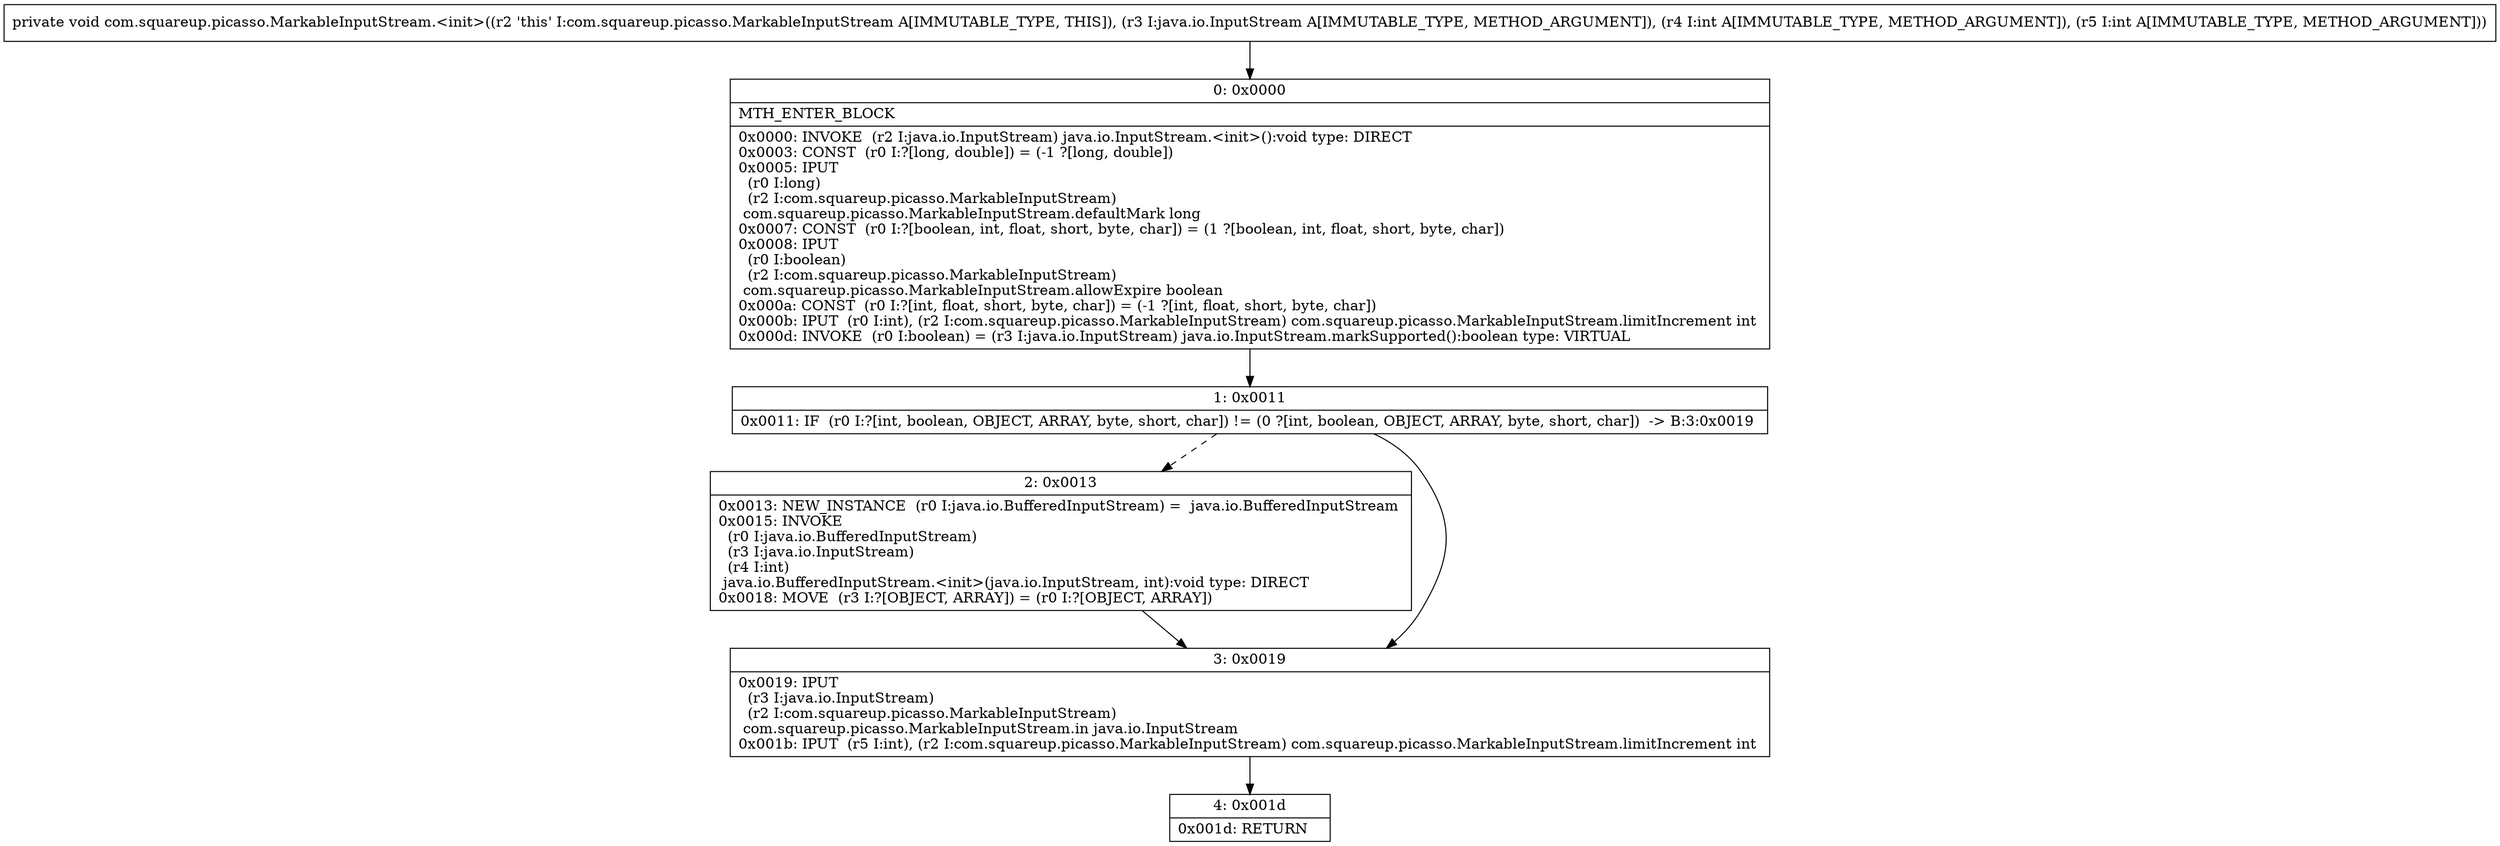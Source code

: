 digraph "CFG forcom.squareup.picasso.MarkableInputStream.\<init\>(Ljava\/io\/InputStream;II)V" {
Node_0 [shape=record,label="{0\:\ 0x0000|MTH_ENTER_BLOCK\l|0x0000: INVOKE  (r2 I:java.io.InputStream) java.io.InputStream.\<init\>():void type: DIRECT \l0x0003: CONST  (r0 I:?[long, double]) = (\-1 ?[long, double]) \l0x0005: IPUT  \l  (r0 I:long)\l  (r2 I:com.squareup.picasso.MarkableInputStream)\l com.squareup.picasso.MarkableInputStream.defaultMark long \l0x0007: CONST  (r0 I:?[boolean, int, float, short, byte, char]) = (1 ?[boolean, int, float, short, byte, char]) \l0x0008: IPUT  \l  (r0 I:boolean)\l  (r2 I:com.squareup.picasso.MarkableInputStream)\l com.squareup.picasso.MarkableInputStream.allowExpire boolean \l0x000a: CONST  (r0 I:?[int, float, short, byte, char]) = (\-1 ?[int, float, short, byte, char]) \l0x000b: IPUT  (r0 I:int), (r2 I:com.squareup.picasso.MarkableInputStream) com.squareup.picasso.MarkableInputStream.limitIncrement int \l0x000d: INVOKE  (r0 I:boolean) = (r3 I:java.io.InputStream) java.io.InputStream.markSupported():boolean type: VIRTUAL \l}"];
Node_1 [shape=record,label="{1\:\ 0x0011|0x0011: IF  (r0 I:?[int, boolean, OBJECT, ARRAY, byte, short, char]) != (0 ?[int, boolean, OBJECT, ARRAY, byte, short, char])  \-\> B:3:0x0019 \l}"];
Node_2 [shape=record,label="{2\:\ 0x0013|0x0013: NEW_INSTANCE  (r0 I:java.io.BufferedInputStream) =  java.io.BufferedInputStream \l0x0015: INVOKE  \l  (r0 I:java.io.BufferedInputStream)\l  (r3 I:java.io.InputStream)\l  (r4 I:int)\l java.io.BufferedInputStream.\<init\>(java.io.InputStream, int):void type: DIRECT \l0x0018: MOVE  (r3 I:?[OBJECT, ARRAY]) = (r0 I:?[OBJECT, ARRAY]) \l}"];
Node_3 [shape=record,label="{3\:\ 0x0019|0x0019: IPUT  \l  (r3 I:java.io.InputStream)\l  (r2 I:com.squareup.picasso.MarkableInputStream)\l com.squareup.picasso.MarkableInputStream.in java.io.InputStream \l0x001b: IPUT  (r5 I:int), (r2 I:com.squareup.picasso.MarkableInputStream) com.squareup.picasso.MarkableInputStream.limitIncrement int \l}"];
Node_4 [shape=record,label="{4\:\ 0x001d|0x001d: RETURN   \l}"];
MethodNode[shape=record,label="{private void com.squareup.picasso.MarkableInputStream.\<init\>((r2 'this' I:com.squareup.picasso.MarkableInputStream A[IMMUTABLE_TYPE, THIS]), (r3 I:java.io.InputStream A[IMMUTABLE_TYPE, METHOD_ARGUMENT]), (r4 I:int A[IMMUTABLE_TYPE, METHOD_ARGUMENT]), (r5 I:int A[IMMUTABLE_TYPE, METHOD_ARGUMENT])) }"];
MethodNode -> Node_0;
Node_0 -> Node_1;
Node_1 -> Node_2[style=dashed];
Node_1 -> Node_3;
Node_2 -> Node_3;
Node_3 -> Node_4;
}


